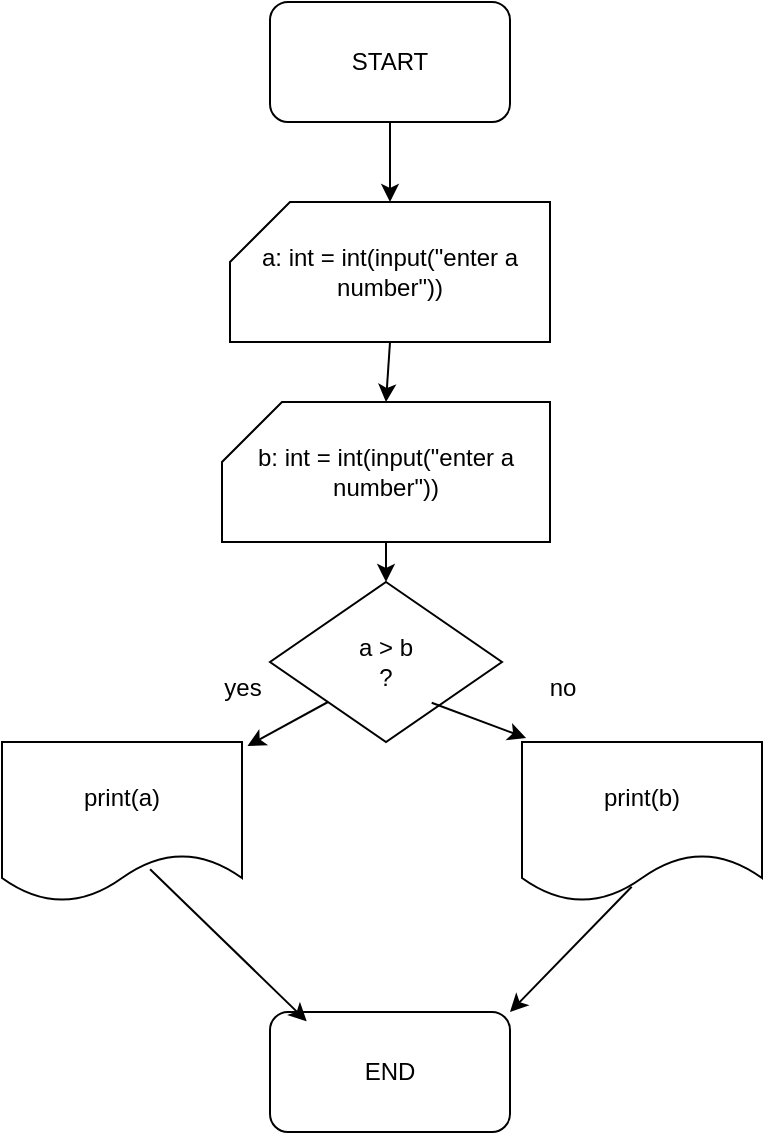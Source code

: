 <mxfile version="22.1.22" type="embed">
  <diagram name="‫עמוד-1‬" id="WHFIjcxin1TYOw1xa8h7">
    <mxGraphModel dx="512" dy="632" grid="1" gridSize="10" guides="1" tooltips="1" connect="1" arrows="1" fold="1" page="1" pageScale="1" pageWidth="827" pageHeight="1169" math="0" shadow="0">
      <root>
        <mxCell id="0" />
        <mxCell id="1" parent="0" />
        <mxCell id="9m4vnMW1oJVOijPtq28O-1" value="END" style="rounded=1;whiteSpace=wrap;html=1;" parent="1" vertex="1">
          <mxGeometry x="354" y="555" width="120" height="60" as="geometry" />
        </mxCell>
        <mxCell id="9m4vnMW1oJVOijPtq28O-2" value="START" style="rounded=1;whiteSpace=wrap;html=1;" parent="1" vertex="1">
          <mxGeometry x="354" y="50" width="120" height="60" as="geometry" />
        </mxCell>
        <mxCell id="9m4vnMW1oJVOijPtq28O-3" value="a: int = int(input(&quot;enter a number&quot;))" style="shape=card;whiteSpace=wrap;html=1;" parent="1" vertex="1">
          <mxGeometry x="334" y="150" width="160" height="70" as="geometry" />
        </mxCell>
        <mxCell id="9m4vnMW1oJVOijPtq28O-4" value="b: int = int(input(&quot;enter a number&quot;))" style="shape=card;whiteSpace=wrap;html=1;" parent="1" vertex="1">
          <mxGeometry x="330" y="250" width="164" height="70" as="geometry" />
        </mxCell>
        <mxCell id="9m4vnMW1oJVOijPtq28O-5" value="&lt;br&gt;a &amp;gt; b&lt;div&gt;?&lt;br&gt;&lt;br&gt;&lt;/div&gt;" style="rhombus;whiteSpace=wrap;html=1;" parent="1" vertex="1">
          <mxGeometry x="354" y="340" width="116" height="80" as="geometry" />
        </mxCell>
        <mxCell id="9m4vnMW1oJVOijPtq28O-6" value="print(a)" style="shape=document;whiteSpace=wrap;html=1;boundedLbl=1;" parent="1" vertex="1">
          <mxGeometry x="220" y="420" width="120" height="80" as="geometry" />
        </mxCell>
        <mxCell id="9m4vnMW1oJVOijPtq28O-7" value="print(b)" style="shape=document;whiteSpace=wrap;html=1;boundedLbl=1;" parent="1" vertex="1">
          <mxGeometry x="480" y="420" width="120" height="80" as="geometry" />
        </mxCell>
        <mxCell id="9m4vnMW1oJVOijPtq28O-8" value="" style="endArrow=classic;html=1;rounded=0;exitX=0.5;exitY=1;exitDx=0;exitDy=0;entryX=0.5;entryY=0;entryDx=0;entryDy=0;entryPerimeter=0;" parent="1" source="9m4vnMW1oJVOijPtq28O-2" target="9m4vnMW1oJVOijPtq28O-3" edge="1">
          <mxGeometry width="50" height="50" relative="1" as="geometry">
            <mxPoint x="390" y="350" as="sourcePoint" />
            <mxPoint x="440" y="300" as="targetPoint" />
          </mxGeometry>
        </mxCell>
        <mxCell id="9m4vnMW1oJVOijPtq28O-9" value="" style="endArrow=classic;html=1;rounded=0;exitX=0.5;exitY=1;exitDx=0;exitDy=0;exitPerimeter=0;entryX=0.5;entryY=0;entryDx=0;entryDy=0;" parent="1" source="9m4vnMW1oJVOijPtq28O-4" target="9m4vnMW1oJVOijPtq28O-5" edge="1">
          <mxGeometry width="50" height="50" relative="1" as="geometry">
            <mxPoint x="390" y="350" as="sourcePoint" />
            <mxPoint x="440" y="300" as="targetPoint" />
          </mxGeometry>
        </mxCell>
        <mxCell id="9m4vnMW1oJVOijPtq28O-10" value="" style="endArrow=classic;html=1;rounded=0;exitX=0.5;exitY=1;exitDx=0;exitDy=0;exitPerimeter=0;entryX=0.5;entryY=0;entryDx=0;entryDy=0;entryPerimeter=0;" parent="1" source="9m4vnMW1oJVOijPtq28O-3" target="9m4vnMW1oJVOijPtq28O-4" edge="1">
          <mxGeometry width="50" height="50" relative="1" as="geometry">
            <mxPoint x="390" y="350" as="sourcePoint" />
            <mxPoint x="440" y="300" as="targetPoint" />
          </mxGeometry>
        </mxCell>
        <mxCell id="9m4vnMW1oJVOijPtq28O-12" value="" style="endArrow=classic;html=1;rounded=0;exitX=0.697;exitY=0.755;exitDx=0;exitDy=0;exitPerimeter=0;entryX=0.017;entryY=-0.025;entryDx=0;entryDy=0;entryPerimeter=0;" parent="1" source="9m4vnMW1oJVOijPtq28O-5" target="9m4vnMW1oJVOijPtq28O-7" edge="1">
          <mxGeometry width="50" height="50" relative="1" as="geometry">
            <mxPoint x="390" y="350" as="sourcePoint" />
            <mxPoint x="440" y="300" as="targetPoint" />
          </mxGeometry>
        </mxCell>
        <mxCell id="9m4vnMW1oJVOijPtq28O-13" value="" style="endArrow=classic;html=1;rounded=0;exitX=0;exitY=1;exitDx=0;exitDy=0;entryX=1.023;entryY=0.025;entryDx=0;entryDy=0;entryPerimeter=0;" parent="1" source="9m4vnMW1oJVOijPtq28O-5" target="9m4vnMW1oJVOijPtq28O-6" edge="1">
          <mxGeometry width="50" height="50" relative="1" as="geometry">
            <mxPoint x="390" y="350" as="sourcePoint" />
            <mxPoint x="440" y="300" as="targetPoint" />
          </mxGeometry>
        </mxCell>
        <mxCell id="9m4vnMW1oJVOijPtq28O-14" value="" style="endArrow=classic;html=1;rounded=0;exitX=0.617;exitY=0.795;exitDx=0;exitDy=0;exitPerimeter=0;entryX=0.153;entryY=0.077;entryDx=0;entryDy=0;entryPerimeter=0;" parent="1" source="9m4vnMW1oJVOijPtq28O-6" target="9m4vnMW1oJVOijPtq28O-1" edge="1">
          <mxGeometry width="50" height="50" relative="1" as="geometry">
            <mxPoint x="390" y="350" as="sourcePoint" />
            <mxPoint x="440" y="300" as="targetPoint" />
          </mxGeometry>
        </mxCell>
        <mxCell id="9m4vnMW1oJVOijPtq28O-15" value="" style="endArrow=classic;html=1;rounded=0;exitX=0.457;exitY=0.905;exitDx=0;exitDy=0;exitPerimeter=0;entryX=1;entryY=0;entryDx=0;entryDy=0;" parent="1" source="9m4vnMW1oJVOijPtq28O-7" target="9m4vnMW1oJVOijPtq28O-1" edge="1">
          <mxGeometry width="50" height="50" relative="1" as="geometry">
            <mxPoint x="390" y="350" as="sourcePoint" />
            <mxPoint x="440" y="300" as="targetPoint" />
          </mxGeometry>
        </mxCell>
        <mxCell id="2" value="yes" style="text;html=1;align=center;verticalAlign=middle;resizable=0;points=[];autosize=1;strokeColor=none;fillColor=none;" vertex="1" parent="1">
          <mxGeometry x="320" y="378" width="40" height="30" as="geometry" />
        </mxCell>
        <mxCell id="3" value="no" style="text;html=1;align=center;verticalAlign=middle;resizable=0;points=[];autosize=1;strokeColor=none;fillColor=none;" vertex="1" parent="1">
          <mxGeometry x="480" y="378" width="40" height="30" as="geometry" />
        </mxCell>
      </root>
    </mxGraphModel>
  </diagram>
</mxfile>
